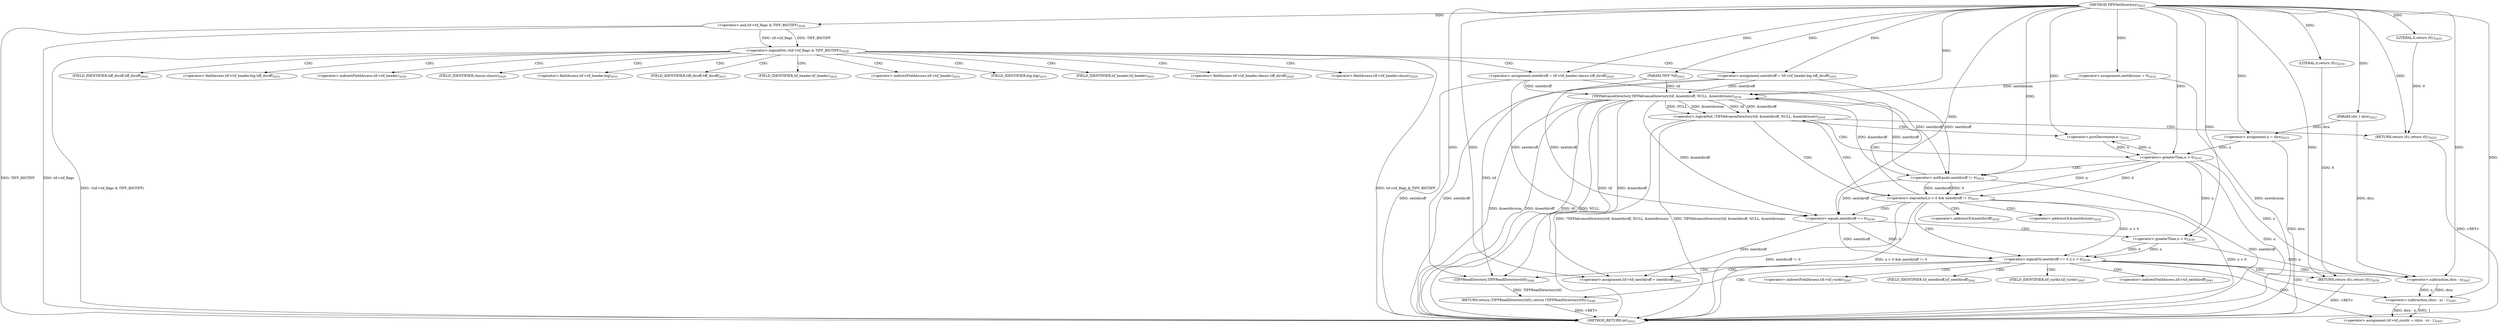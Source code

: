 digraph "TIFFSetDirectory" {  
"44637" [label = <(METHOD,TIFFSetDirectory)<SUB>2022</SUB>> ]
"44729" [label = <(METHOD_RETURN,int)<SUB>2022</SUB>> ]
"44638" [label = <(PARAM,TIFF *tif)<SUB>2022</SUB>> ]
"44639" [label = <(PARAM,tdir_t dirn)<SUB>2022</SUB>> ]
"44672" [label = <(&lt;operator&gt;.assignment,nextdirnum = 0)<SUB>2032</SUB>> ]
"44712" [label = <(&lt;operator&gt;.assignment,tif-&gt;tif_nextdiroff = nextdiroff)<SUB>2041</SUB>> ]
"44717" [label = <(&lt;operator&gt;.assignment,tif-&gt;tif_curdir = (dirn - n) - 1)<SUB>2047</SUB>> ]
"44726" [label = <(RETURN,return (TIFFReadDirectory(tif));,return (TIFFReadDirectory(tif));)<SUB>2048</SUB>> ]
"44645" [label = <(&lt;operator&gt;.logicalNot,!(tif-&gt;tif_flags &amp; TIFF_BIGTIFF))<SUB>2028</SUB>> ]
"44680" [label = <(&lt;operator&gt;.logicalAnd,n &gt; 0 &amp;&amp; nextdiroff != 0)<SUB>2033</SUB>> ]
"44687" [label = <(&lt;operator&gt;.postDecrement,n--)<SUB>2033</SUB>> ]
"44702" [label = <(&lt;operator&gt;.logicalOr,nextdiroff == 0 || n &gt; 0)<SUB>2038</SUB>> ]
"44727" [label = <(TIFFReadDirectory,TIFFReadDirectory(tif))<SUB>2048</SUB>> ]
"44652" [label = <(&lt;operator&gt;.assignment,nextdiroff = tif-&gt;tif_header.classic.tiff_diroff)<SUB>2029</SUB>> ]
"44677" [label = <(&lt;operator&gt;.assignment,n = dirn)<SUB>2033</SUB>> ]
"44690" [label = <(&lt;operator&gt;.logicalNot,!TIFFAdvanceDirectory(tif, &amp;nextdiroff, NULL, &amp;nextdirnum))<SUB>2034</SUB>> ]
"44710" [label = <(RETURN,return (0);,return (0);)<SUB>2039</SUB>> ]
"44721" [label = <(&lt;operator&gt;.subtraction,(dirn - n) - 1)<SUB>2047</SUB>> ]
"44646" [label = <(&lt;operator&gt;.and,tif-&gt;tif_flags &amp; TIFF_BIGTIFF)<SUB>2028</SUB>> ]
"44663" [label = <(&lt;operator&gt;.assignment,nextdiroff = tif-&gt;tif_header.big.tiff_diroff)<SUB>2031</SUB>> ]
"44681" [label = <(&lt;operator&gt;.greaterThan,n &gt; 0)<SUB>2033</SUB>> ]
"44684" [label = <(&lt;operator&gt;.notEquals,nextdiroff != 0)<SUB>2033</SUB>> ]
"44699" [label = <(RETURN,return (0);,return (0);)<SUB>2035</SUB>> ]
"44703" [label = <(&lt;operator&gt;.equals,nextdiroff == 0)<SUB>2038</SUB>> ]
"44706" [label = <(&lt;operator&gt;.greaterThan,n &gt; 0)<SUB>2038</SUB>> ]
"44711" [label = <(LITERAL,0,return (0);)<SUB>2039</SUB>> ]
"44722" [label = <(&lt;operator&gt;.subtraction,dirn - n)<SUB>2047</SUB>> ]
"44691" [label = <(TIFFAdvanceDirectory,TIFFAdvanceDirectory(tif, &amp;nextdiroff, NULL, &amp;nextdirnum))<SUB>2034</SUB>> ]
"44700" [label = <(LITERAL,0,return (0);)<SUB>2035</SUB>> ]
"44713" [label = <(&lt;operator&gt;.indirectFieldAccess,tif-&gt;tif_nextdiroff)<SUB>2041</SUB>> ]
"44718" [label = <(&lt;operator&gt;.indirectFieldAccess,tif-&gt;tif_curdir)<SUB>2047</SUB>> ]
"44715" [label = <(FIELD_IDENTIFIER,tif_nextdiroff,tif_nextdiroff)<SUB>2041</SUB>> ]
"44720" [label = <(FIELD_IDENTIFIER,tif_curdir,tif_curdir)<SUB>2047</SUB>> ]
"44654" [label = <(&lt;operator&gt;.fieldAccess,tif-&gt;tif_header.classic.tiff_diroff)<SUB>2029</SUB>> ]
"44655" [label = <(&lt;operator&gt;.fieldAccess,tif-&gt;tif_header.classic)<SUB>2029</SUB>> ]
"44660" [label = <(FIELD_IDENTIFIER,tiff_diroff,tiff_diroff)<SUB>2029</SUB>> ]
"44665" [label = <(&lt;operator&gt;.fieldAccess,tif-&gt;tif_header.big.tiff_diroff)<SUB>2031</SUB>> ]
"44693" [label = <(&lt;operator&gt;.addressOf,&amp;nextdiroff)<SUB>2034</SUB>> ]
"44696" [label = <(&lt;operator&gt;.addressOf,&amp;nextdirnum)<SUB>2034</SUB>> ]
"44656" [label = <(&lt;operator&gt;.indirectFieldAccess,tif-&gt;tif_header)<SUB>2029</SUB>> ]
"44659" [label = <(FIELD_IDENTIFIER,classic,classic)<SUB>2029</SUB>> ]
"44666" [label = <(&lt;operator&gt;.fieldAccess,tif-&gt;tif_header.big)<SUB>2031</SUB>> ]
"44671" [label = <(FIELD_IDENTIFIER,tiff_diroff,tiff_diroff)<SUB>2031</SUB>> ]
"44658" [label = <(FIELD_IDENTIFIER,tif_header,tif_header)<SUB>2029</SUB>> ]
"44667" [label = <(&lt;operator&gt;.indirectFieldAccess,tif-&gt;tif_header)<SUB>2031</SUB>> ]
"44670" [label = <(FIELD_IDENTIFIER,big,big)<SUB>2031</SUB>> ]
"44669" [label = <(FIELD_IDENTIFIER,tif_header,tif_header)<SUB>2031</SUB>> ]
  "44726" -> "44729"  [ label = "DDG: &lt;RET&gt;"] 
  "44699" -> "44729"  [ label = "DDG: &lt;RET&gt;"] 
  "44710" -> "44729"  [ label = "DDG: &lt;RET&gt;"] 
  "44646" -> "44729"  [ label = "DDG: tif-&gt;tif_flags"] 
  "44645" -> "44729"  [ label = "DDG: tif-&gt;tif_flags &amp; TIFF_BIGTIFF"] 
  "44645" -> "44729"  [ label = "DDG: !(tif-&gt;tif_flags &amp; TIFF_BIGTIFF)"] 
  "44663" -> "44729"  [ label = "DDG: nextdiroff"] 
  "44652" -> "44729"  [ label = "DDG: nextdiroff"] 
  "44672" -> "44729"  [ label = "DDG: nextdirnum"] 
  "44677" -> "44729"  [ label = "DDG: dirn"] 
  "44681" -> "44729"  [ label = "DDG: n"] 
  "44680" -> "44729"  [ label = "DDG: n &gt; 0"] 
  "44684" -> "44729"  [ label = "DDG: nextdiroff"] 
  "44680" -> "44729"  [ label = "DDG: nextdiroff != 0"] 
  "44680" -> "44729"  [ label = "DDG: n &gt; 0 &amp;&amp; nextdiroff != 0"] 
  "44691" -> "44729"  [ label = "DDG: tif"] 
  "44691" -> "44729"  [ label = "DDG: &amp;nextdiroff"] 
  "44691" -> "44729"  [ label = "DDG: &amp;nextdirnum"] 
  "44690" -> "44729"  [ label = "DDG: TIFFAdvanceDirectory(tif, &amp;nextdiroff, NULL, &amp;nextdirnum)"] 
  "44690" -> "44729"  [ label = "DDG: !TIFFAdvanceDirectory(tif, &amp;nextdiroff, NULL, &amp;nextdirnum)"] 
  "44691" -> "44729"  [ label = "DDG: NULL"] 
  "44646" -> "44729"  [ label = "DDG: TIFF_BIGTIFF"] 
  "44637" -> "44638"  [ label = "DDG: "] 
  "44637" -> "44639"  [ label = "DDG: "] 
  "44637" -> "44672"  [ label = "DDG: "] 
  "44703" -> "44712"  [ label = "DDG: nextdiroff"] 
  "44691" -> "44712"  [ label = "DDG: &amp;nextdiroff"] 
  "44637" -> "44712"  [ label = "DDG: "] 
  "44721" -> "44717"  [ label = "DDG: dirn - n"] 
  "44721" -> "44717"  [ label = "DDG: 1"] 
  "44727" -> "44726"  [ label = "DDG: TIFFReadDirectory(tif)"] 
  "44646" -> "44645"  [ label = "DDG: tif-&gt;tif_flags"] 
  "44646" -> "44645"  [ label = "DDG: TIFF_BIGTIFF"] 
  "44639" -> "44677"  [ label = "DDG: dirn"] 
  "44637" -> "44677"  [ label = "DDG: "] 
  "44681" -> "44680"  [ label = "DDG: n"] 
  "44681" -> "44680"  [ label = "DDG: 0"] 
  "44684" -> "44680"  [ label = "DDG: nextdiroff"] 
  "44684" -> "44680"  [ label = "DDG: 0"] 
  "44681" -> "44687"  [ label = "DDG: n"] 
  "44637" -> "44687"  [ label = "DDG: "] 
  "44703" -> "44702"  [ label = "DDG: nextdiroff"] 
  "44703" -> "44702"  [ label = "DDG: 0"] 
  "44706" -> "44702"  [ label = "DDG: n"] 
  "44706" -> "44702"  [ label = "DDG: 0"] 
  "44680" -> "44702"  [ label = "DDG: n &gt; 0"] 
  "44711" -> "44710"  [ label = "DDG: 0"] 
  "44637" -> "44710"  [ label = "DDG: "] 
  "44722" -> "44721"  [ label = "DDG: dirn"] 
  "44722" -> "44721"  [ label = "DDG: n"] 
  "44637" -> "44721"  [ label = "DDG: "] 
  "44691" -> "44727"  [ label = "DDG: tif"] 
  "44638" -> "44727"  [ label = "DDG: tif"] 
  "44637" -> "44727"  [ label = "DDG: "] 
  "44637" -> "44646"  [ label = "DDG: "] 
  "44637" -> "44652"  [ label = "DDG: "] 
  "44677" -> "44681"  [ label = "DDG: n"] 
  "44687" -> "44681"  [ label = "DDG: n"] 
  "44637" -> "44681"  [ label = "DDG: "] 
  "44663" -> "44684"  [ label = "DDG: nextdiroff"] 
  "44652" -> "44684"  [ label = "DDG: nextdiroff"] 
  "44691" -> "44684"  [ label = "DDG: &amp;nextdiroff"] 
  "44637" -> "44684"  [ label = "DDG: "] 
  "44691" -> "44690"  [ label = "DDG: tif"] 
  "44691" -> "44690"  [ label = "DDG: &amp;nextdiroff"] 
  "44691" -> "44690"  [ label = "DDG: NULL"] 
  "44691" -> "44690"  [ label = "DDG: &amp;nextdirnum"] 
  "44700" -> "44699"  [ label = "DDG: 0"] 
  "44637" -> "44699"  [ label = "DDG: "] 
  "44663" -> "44703"  [ label = "DDG: nextdiroff"] 
  "44652" -> "44703"  [ label = "DDG: nextdiroff"] 
  "44684" -> "44703"  [ label = "DDG: nextdiroff"] 
  "44691" -> "44703"  [ label = "DDG: &amp;nextdiroff"] 
  "44637" -> "44703"  [ label = "DDG: "] 
  "44681" -> "44706"  [ label = "DDG: n"] 
  "44637" -> "44706"  [ label = "DDG: "] 
  "44637" -> "44711"  [ label = "DDG: "] 
  "44637" -> "44722"  [ label = "DDG: "] 
  "44639" -> "44722"  [ label = "DDG: dirn"] 
  "44681" -> "44722"  [ label = "DDG: n"] 
  "44706" -> "44722"  [ label = "DDG: n"] 
  "44637" -> "44663"  [ label = "DDG: "] 
  "44638" -> "44691"  [ label = "DDG: tif"] 
  "44637" -> "44691"  [ label = "DDG: "] 
  "44663" -> "44691"  [ label = "DDG: nextdiroff"] 
  "44652" -> "44691"  [ label = "DDG: nextdiroff"] 
  "44684" -> "44691"  [ label = "DDG: nextdiroff"] 
  "44672" -> "44691"  [ label = "DDG: nextdirnum"] 
  "44637" -> "44700"  [ label = "DDG: "] 
  "44645" -> "44663"  [ label = "CDG: "] 
  "44645" -> "44660"  [ label = "CDG: "] 
  "44645" -> "44656"  [ label = "CDG: "] 
  "44645" -> "44671"  [ label = "CDG: "] 
  "44645" -> "44658"  [ label = "CDG: "] 
  "44645" -> "44666"  [ label = "CDG: "] 
  "44645" -> "44667"  [ label = "CDG: "] 
  "44645" -> "44669"  [ label = "CDG: "] 
  "44645" -> "44652"  [ label = "CDG: "] 
  "44645" -> "44654"  [ label = "CDG: "] 
  "44645" -> "44659"  [ label = "CDG: "] 
  "44645" -> "44665"  [ label = "CDG: "] 
  "44645" -> "44655"  [ label = "CDG: "] 
  "44645" -> "44670"  [ label = "CDG: "] 
  "44680" -> "44690"  [ label = "CDG: "] 
  "44680" -> "44693"  [ label = "CDG: "] 
  "44680" -> "44703"  [ label = "CDG: "] 
  "44680" -> "44696"  [ label = "CDG: "] 
  "44680" -> "44691"  [ label = "CDG: "] 
  "44680" -> "44702"  [ label = "CDG: "] 
  "44702" -> "44710"  [ label = "CDG: "] 
  "44702" -> "44715"  [ label = "CDG: "] 
  "44702" -> "44727"  [ label = "CDG: "] 
  "44702" -> "44720"  [ label = "CDG: "] 
  "44702" -> "44721"  [ label = "CDG: "] 
  "44702" -> "44713"  [ label = "CDG: "] 
  "44702" -> "44726"  [ label = "CDG: "] 
  "44702" -> "44718"  [ label = "CDG: "] 
  "44702" -> "44722"  [ label = "CDG: "] 
  "44702" -> "44712"  [ label = "CDG: "] 
  "44702" -> "44717"  [ label = "CDG: "] 
  "44681" -> "44684"  [ label = "CDG: "] 
  "44690" -> "44681"  [ label = "CDG: "] 
  "44690" -> "44680"  [ label = "CDG: "] 
  "44690" -> "44699"  [ label = "CDG: "] 
  "44690" -> "44687"  [ label = "CDG: "] 
  "44703" -> "44706"  [ label = "CDG: "] 
}
